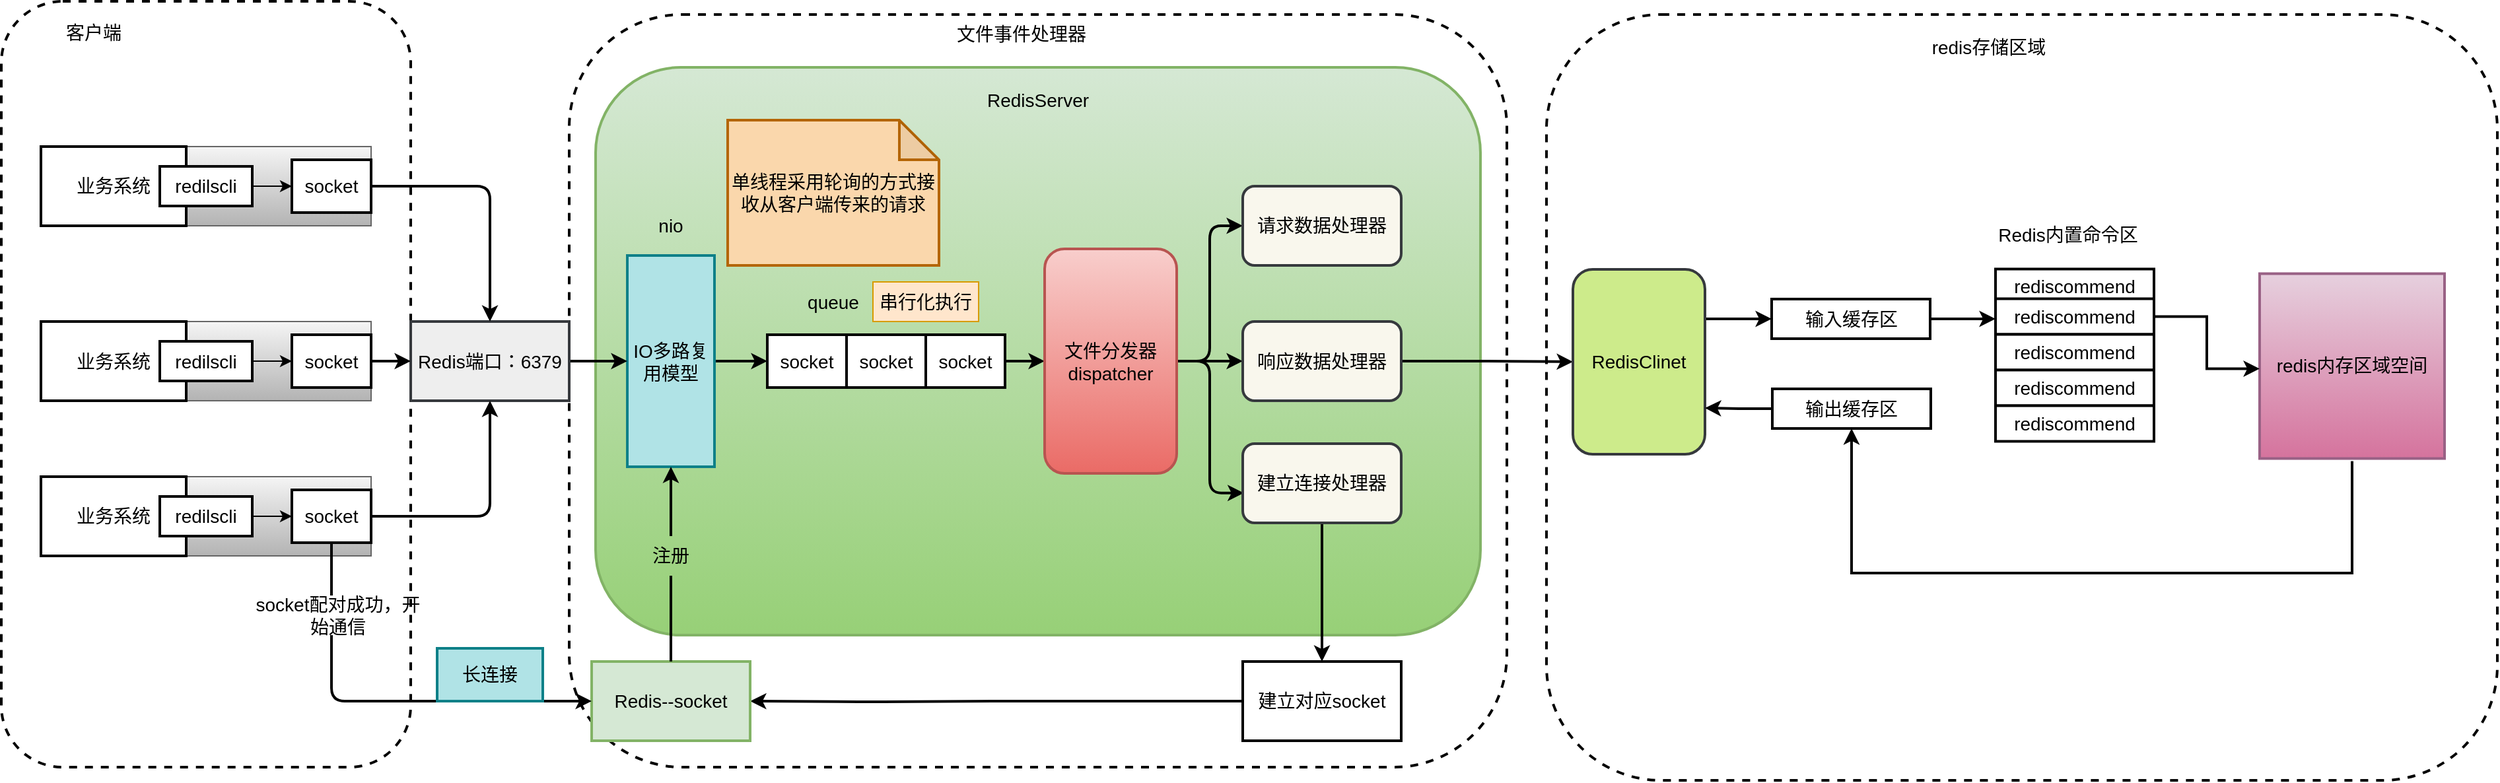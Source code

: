 <mxfile version="19.0.0" type="github">
  <diagram id="O7EH8vp7ysCRzZBpn6YU" name="第 1 页">
    <mxGraphModel dx="2028" dy="764" grid="1" gridSize="10" guides="1" tooltips="1" connect="1" arrows="1" fold="1" page="1" pageScale="1" pageWidth="827" pageHeight="1169" math="0" shadow="0">
      <root>
        <mxCell id="0" />
        <mxCell id="1" parent="0" />
        <mxCell id="Yp2SrC0jokOpiFSVV4jN-84" value="" style="rounded=1;whiteSpace=wrap;html=1;dashed=1;sketch=0;fontSize=14;strokeWidth=2;fillColor=none;" vertex="1" parent="1">
          <mxGeometry x="-180" y="250" width="310" height="580" as="geometry" />
        </mxCell>
        <mxCell id="Yp2SrC0jokOpiFSVV4jN-81" value="" style="rounded=1;whiteSpace=wrap;html=1;sketch=0;fontSize=14;strokeWidth=2;fillColor=none;dashed=1;" vertex="1" parent="1">
          <mxGeometry x="250" y="260" width="710" height="570" as="geometry" />
        </mxCell>
        <mxCell id="Yp2SrC0jokOpiFSVV4jN-1" value="" style="rounded=1;whiteSpace=wrap;html=1;sketch=0;strokeWidth=2;fillColor=#d5e8d4;gradientColor=#97d077;strokeColor=#82b366;" vertex="1" parent="1">
          <mxGeometry x="270" y="300" width="670" height="430" as="geometry" />
        </mxCell>
        <mxCell id="Yp2SrC0jokOpiFSVV4jN-28" style="edgeStyle=orthogonalEdgeStyle;curved=0;rounded=1;sketch=0;orthogonalLoop=1;jettySize=auto;html=1;entryX=0;entryY=0.5;entryDx=0;entryDy=0;fontSize=14;strokeWidth=2;" edge="1" parent="1" source="Yp2SrC0jokOpiFSVV4jN-2" target="Yp2SrC0jokOpiFSVV4jN-23">
          <mxGeometry relative="1" as="geometry" />
        </mxCell>
        <mxCell id="Yp2SrC0jokOpiFSVV4jN-2" value="IO多路复用模型" style="rounded=0;whiteSpace=wrap;html=1;sketch=0;strokeWidth=2;rotation=0;fontSize=14;fillColor=#b0e3e6;strokeColor=#0e8088;" vertex="1" parent="1">
          <mxGeometry x="294" y="442.5" width="66" height="160" as="geometry" />
        </mxCell>
        <mxCell id="Yp2SrC0jokOpiFSVV4jN-6" value="" style="group;fillColor=#f5f5f5;gradientColor=#b3b3b3;strokeColor=#666666;" vertex="1" connectable="0" parent="1">
          <mxGeometry x="-150" y="360" width="250" height="60" as="geometry" />
        </mxCell>
        <mxCell id="Yp2SrC0jokOpiFSVV4jN-3" value="业务系统" style="rounded=0;whiteSpace=wrap;html=1;sketch=0;fontSize=14;strokeWidth=2;" vertex="1" parent="Yp2SrC0jokOpiFSVV4jN-6">
          <mxGeometry width="110" height="60" as="geometry" />
        </mxCell>
        <mxCell id="Yp2SrC0jokOpiFSVV4jN-15" style="edgeStyle=orthogonalEdgeStyle;curved=0;rounded=1;sketch=0;orthogonalLoop=1;jettySize=auto;html=1;entryX=0;entryY=0.5;entryDx=0;entryDy=0;fontSize=14;" edge="1" parent="Yp2SrC0jokOpiFSVV4jN-6" source="Yp2SrC0jokOpiFSVV4jN-4" target="Yp2SrC0jokOpiFSVV4jN-5">
          <mxGeometry relative="1" as="geometry" />
        </mxCell>
        <mxCell id="Yp2SrC0jokOpiFSVV4jN-4" value="redilscli" style="rounded=0;whiteSpace=wrap;html=1;sketch=0;fontSize=14;strokeWidth=2;" vertex="1" parent="Yp2SrC0jokOpiFSVV4jN-6">
          <mxGeometry x="90" y="15" width="70" height="30" as="geometry" />
        </mxCell>
        <mxCell id="Yp2SrC0jokOpiFSVV4jN-5" value="socket" style="rounded=0;whiteSpace=wrap;html=1;sketch=0;fontSize=14;strokeWidth=2;" vertex="1" parent="Yp2SrC0jokOpiFSVV4jN-6">
          <mxGeometry x="190" y="10" width="60" height="40" as="geometry" />
        </mxCell>
        <mxCell id="Yp2SrC0jokOpiFSVV4jN-7" value="" style="group;fillColor=#f5f5f5;gradientColor=#b3b3b3;strokeColor=#666666;" vertex="1" connectable="0" parent="1">
          <mxGeometry x="-150" y="492.5" width="250" height="60" as="geometry" />
        </mxCell>
        <mxCell id="Yp2SrC0jokOpiFSVV4jN-8" value="业务系统" style="rounded=0;whiteSpace=wrap;html=1;sketch=0;fontSize=14;strokeWidth=2;" vertex="1" parent="Yp2SrC0jokOpiFSVV4jN-7">
          <mxGeometry width="110" height="60" as="geometry" />
        </mxCell>
        <mxCell id="Yp2SrC0jokOpiFSVV4jN-16" style="edgeStyle=orthogonalEdgeStyle;curved=0;rounded=1;sketch=0;orthogonalLoop=1;jettySize=auto;html=1;entryX=0;entryY=0.5;entryDx=0;entryDy=0;fontSize=14;" edge="1" parent="Yp2SrC0jokOpiFSVV4jN-7" source="Yp2SrC0jokOpiFSVV4jN-9" target="Yp2SrC0jokOpiFSVV4jN-10">
          <mxGeometry relative="1" as="geometry" />
        </mxCell>
        <mxCell id="Yp2SrC0jokOpiFSVV4jN-9" value="redilscli" style="rounded=0;whiteSpace=wrap;html=1;sketch=0;fontSize=14;strokeWidth=2;" vertex="1" parent="Yp2SrC0jokOpiFSVV4jN-7">
          <mxGeometry x="90" y="15" width="70" height="30" as="geometry" />
        </mxCell>
        <mxCell id="Yp2SrC0jokOpiFSVV4jN-10" value="socket" style="rounded=0;whiteSpace=wrap;html=1;sketch=0;fontSize=14;strokeWidth=2;" vertex="1" parent="Yp2SrC0jokOpiFSVV4jN-7">
          <mxGeometry x="190" y="10" width="60" height="40" as="geometry" />
        </mxCell>
        <mxCell id="Yp2SrC0jokOpiFSVV4jN-11" value="" style="group;fillColor=#f5f5f5;gradientColor=#b3b3b3;strokeColor=#666666;" vertex="1" connectable="0" parent="1">
          <mxGeometry x="-150" y="610" width="250" height="60" as="geometry" />
        </mxCell>
        <mxCell id="Yp2SrC0jokOpiFSVV4jN-12" value="业务系统" style="rounded=0;whiteSpace=wrap;html=1;sketch=0;fontSize=14;strokeWidth=2;" vertex="1" parent="Yp2SrC0jokOpiFSVV4jN-11">
          <mxGeometry width="110" height="60" as="geometry" />
        </mxCell>
        <mxCell id="Yp2SrC0jokOpiFSVV4jN-17" style="edgeStyle=orthogonalEdgeStyle;curved=0;rounded=1;sketch=0;orthogonalLoop=1;jettySize=auto;html=1;entryX=0;entryY=0.5;entryDx=0;entryDy=0;fontSize=14;" edge="1" parent="Yp2SrC0jokOpiFSVV4jN-11" source="Yp2SrC0jokOpiFSVV4jN-13" target="Yp2SrC0jokOpiFSVV4jN-14">
          <mxGeometry relative="1" as="geometry" />
        </mxCell>
        <mxCell id="Yp2SrC0jokOpiFSVV4jN-13" value="redilscli" style="rounded=0;whiteSpace=wrap;html=1;sketch=0;fontSize=14;strokeWidth=2;" vertex="1" parent="Yp2SrC0jokOpiFSVV4jN-11">
          <mxGeometry x="90" y="15" width="70" height="30" as="geometry" />
        </mxCell>
        <mxCell id="Yp2SrC0jokOpiFSVV4jN-14" value="socket" style="rounded=0;whiteSpace=wrap;html=1;sketch=0;fontSize=14;strokeWidth=2;" vertex="1" parent="Yp2SrC0jokOpiFSVV4jN-11">
          <mxGeometry x="190" y="10" width="60" height="40" as="geometry" />
        </mxCell>
        <mxCell id="Yp2SrC0jokOpiFSVV4jN-22" style="edgeStyle=orthogonalEdgeStyle;curved=0;rounded=1;sketch=0;orthogonalLoop=1;jettySize=auto;html=1;entryX=0;entryY=0.5;entryDx=0;entryDy=0;fontSize=14;strokeWidth=2;" edge="1" parent="1" source="Yp2SrC0jokOpiFSVV4jN-18" target="Yp2SrC0jokOpiFSVV4jN-2">
          <mxGeometry relative="1" as="geometry" />
        </mxCell>
        <mxCell id="Yp2SrC0jokOpiFSVV4jN-18" value="Redis端口：6379" style="rounded=0;whiteSpace=wrap;html=1;sketch=0;fontSize=14;strokeWidth=2;fillColor=#eeeeee;strokeColor=#36393d;" vertex="1" parent="1">
          <mxGeometry x="130" y="492.5" width="120" height="60" as="geometry" />
        </mxCell>
        <mxCell id="Yp2SrC0jokOpiFSVV4jN-19" style="edgeStyle=orthogonalEdgeStyle;curved=0;rounded=1;sketch=0;orthogonalLoop=1;jettySize=auto;html=1;entryX=0.5;entryY=0;entryDx=0;entryDy=0;fontSize=14;strokeWidth=2;" edge="1" parent="1" source="Yp2SrC0jokOpiFSVV4jN-5" target="Yp2SrC0jokOpiFSVV4jN-18">
          <mxGeometry relative="1" as="geometry" />
        </mxCell>
        <mxCell id="Yp2SrC0jokOpiFSVV4jN-20" style="edgeStyle=orthogonalEdgeStyle;curved=0;rounded=1;sketch=0;orthogonalLoop=1;jettySize=auto;html=1;entryX=0;entryY=0.5;entryDx=0;entryDy=0;fontSize=14;strokeWidth=2;" edge="1" parent="1" source="Yp2SrC0jokOpiFSVV4jN-10" target="Yp2SrC0jokOpiFSVV4jN-18">
          <mxGeometry relative="1" as="geometry" />
        </mxCell>
        <mxCell id="Yp2SrC0jokOpiFSVV4jN-21" style="edgeStyle=orthogonalEdgeStyle;curved=0;rounded=1;sketch=0;orthogonalLoop=1;jettySize=auto;html=1;fontSize=14;strokeWidth=2;entryX=0.5;entryY=1;entryDx=0;entryDy=0;" edge="1" parent="1" source="Yp2SrC0jokOpiFSVV4jN-14" target="Yp2SrC0jokOpiFSVV4jN-18">
          <mxGeometry relative="1" as="geometry">
            <mxPoint x="190" y="560" as="targetPoint" />
          </mxGeometry>
        </mxCell>
        <mxCell id="Yp2SrC0jokOpiFSVV4jN-23" value="socket" style="rounded=0;whiteSpace=wrap;html=1;sketch=0;fontSize=14;strokeWidth=2;" vertex="1" parent="1">
          <mxGeometry x="400" y="502.5" width="60" height="40" as="geometry" />
        </mxCell>
        <mxCell id="Yp2SrC0jokOpiFSVV4jN-24" value="socket" style="rounded=0;whiteSpace=wrap;html=1;sketch=0;fontSize=14;strokeWidth=2;" vertex="1" parent="1">
          <mxGeometry x="460" y="502.5" width="60" height="40" as="geometry" />
        </mxCell>
        <mxCell id="Yp2SrC0jokOpiFSVV4jN-30" style="edgeStyle=orthogonalEdgeStyle;curved=0;rounded=1;sketch=0;orthogonalLoop=1;jettySize=auto;html=1;entryX=0;entryY=0.5;entryDx=0;entryDy=0;fontSize=14;strokeWidth=2;" edge="1" parent="1" source="Yp2SrC0jokOpiFSVV4jN-25" target="Yp2SrC0jokOpiFSVV4jN-27">
          <mxGeometry relative="1" as="geometry" />
        </mxCell>
        <mxCell id="Yp2SrC0jokOpiFSVV4jN-25" value="socket" style="rounded=0;whiteSpace=wrap;html=1;sketch=0;fontSize=14;strokeWidth=2;" vertex="1" parent="1">
          <mxGeometry x="520" y="502.5" width="60" height="40" as="geometry" />
        </mxCell>
        <mxCell id="Yp2SrC0jokOpiFSVV4jN-26" value="queue" style="text;html=1;strokeColor=none;fillColor=none;align=center;verticalAlign=middle;whiteSpace=wrap;rounded=0;sketch=0;fontSize=14;" vertex="1" parent="1">
          <mxGeometry x="420" y="462.5" width="60" height="30" as="geometry" />
        </mxCell>
        <mxCell id="Yp2SrC0jokOpiFSVV4jN-35" style="edgeStyle=orthogonalEdgeStyle;curved=0;rounded=1;sketch=0;orthogonalLoop=1;jettySize=auto;html=1;entryX=0;entryY=0.5;entryDx=0;entryDy=0;fontSize=14;strokeWidth=2;" edge="1" parent="1" source="Yp2SrC0jokOpiFSVV4jN-27" target="Yp2SrC0jokOpiFSVV4jN-33">
          <mxGeometry relative="1" as="geometry" />
        </mxCell>
        <mxCell id="Yp2SrC0jokOpiFSVV4jN-36" style="edgeStyle=orthogonalEdgeStyle;curved=0;rounded=1;sketch=0;orthogonalLoop=1;jettySize=auto;html=1;entryX=0;entryY=0.5;entryDx=0;entryDy=0;fontSize=14;strokeWidth=2;" edge="1" parent="1" source="Yp2SrC0jokOpiFSVV4jN-27" target="Yp2SrC0jokOpiFSVV4jN-31">
          <mxGeometry relative="1" as="geometry" />
        </mxCell>
        <mxCell id="Yp2SrC0jokOpiFSVV4jN-37" style="edgeStyle=orthogonalEdgeStyle;curved=0;rounded=1;sketch=0;orthogonalLoop=1;jettySize=auto;html=1;entryX=0.007;entryY=0.623;entryDx=0;entryDy=0;entryPerimeter=0;fontSize=14;strokeWidth=2;" edge="1" parent="1" source="Yp2SrC0jokOpiFSVV4jN-27" target="Yp2SrC0jokOpiFSVV4jN-32">
          <mxGeometry relative="1" as="geometry" />
        </mxCell>
        <mxCell id="Yp2SrC0jokOpiFSVV4jN-27" value="文件分发器&lt;br&gt;dispatcher" style="rounded=1;whiteSpace=wrap;html=1;sketch=0;fontSize=14;strokeWidth=2;fillColor=#f8cecc;gradientColor=#ea6b66;strokeColor=#b85450;" vertex="1" parent="1">
          <mxGeometry x="610" y="437.5" width="100" height="170" as="geometry" />
        </mxCell>
        <mxCell id="Yp2SrC0jokOpiFSVV4jN-31" value="请求数据处理器" style="rounded=1;whiteSpace=wrap;html=1;sketch=0;fontSize=14;strokeWidth=2;fillColor=#f9f7ed;strokeColor=#36393d;" vertex="1" parent="1">
          <mxGeometry x="760" y="390" width="120" height="60" as="geometry" />
        </mxCell>
        <mxCell id="Yp2SrC0jokOpiFSVV4jN-39" style="edgeStyle=orthogonalEdgeStyle;curved=0;rounded=1;sketch=0;orthogonalLoop=1;jettySize=auto;html=1;fontSize=14;strokeWidth=2;" edge="1" parent="1" source="Yp2SrC0jokOpiFSVV4jN-32" target="Yp2SrC0jokOpiFSVV4jN-38">
          <mxGeometry relative="1" as="geometry" />
        </mxCell>
        <mxCell id="Yp2SrC0jokOpiFSVV4jN-32" value="建立连接处理器" style="rounded=1;whiteSpace=wrap;html=1;sketch=0;fontSize=14;strokeWidth=2;fillColor=#f9f7ed;strokeColor=#36393d;" vertex="1" parent="1">
          <mxGeometry x="760" y="585" width="120" height="60" as="geometry" />
        </mxCell>
        <mxCell id="Yp2SrC0jokOpiFSVV4jN-83" style="edgeStyle=orthogonalEdgeStyle;rounded=0;sketch=0;orthogonalLoop=1;jettySize=auto;html=1;entryX=0;entryY=0.5;entryDx=0;entryDy=0;fontSize=14;strokeWidth=2;" edge="1" parent="1" source="Yp2SrC0jokOpiFSVV4jN-33" target="Yp2SrC0jokOpiFSVV4jN-50">
          <mxGeometry relative="1" as="geometry" />
        </mxCell>
        <mxCell id="Yp2SrC0jokOpiFSVV4jN-33" value="响应数据处理器" style="rounded=1;whiteSpace=wrap;html=1;sketch=0;fontSize=14;strokeWidth=2;fillColor=#f9f7ed;strokeColor=#36393d;" vertex="1" parent="1">
          <mxGeometry x="760" y="492.5" width="120" height="60" as="geometry" />
        </mxCell>
        <mxCell id="Yp2SrC0jokOpiFSVV4jN-41" style="edgeStyle=orthogonalEdgeStyle;curved=0;rounded=1;sketch=0;orthogonalLoop=1;jettySize=auto;html=1;entryX=1;entryY=0.5;entryDx=0;entryDy=0;fontSize=14;strokeWidth=2;startArrow=none;" edge="1" parent="1" target="Yp2SrC0jokOpiFSVV4jN-40">
          <mxGeometry relative="1" as="geometry">
            <mxPoint x="570" y="780" as="sourcePoint" />
          </mxGeometry>
        </mxCell>
        <mxCell id="Yp2SrC0jokOpiFSVV4jN-38" value="建立对应socket" style="rounded=0;whiteSpace=wrap;html=1;sketch=0;fontSize=14;strokeWidth=2;" vertex="1" parent="1">
          <mxGeometry x="760" y="750" width="120" height="60" as="geometry" />
        </mxCell>
        <mxCell id="Yp2SrC0jokOpiFSVV4jN-79" style="edgeStyle=orthogonalEdgeStyle;rounded=0;sketch=0;orthogonalLoop=1;jettySize=auto;html=1;entryX=0.5;entryY=1;entryDx=0;entryDy=0;fontSize=14;strokeWidth=2;startArrow=none;" edge="1" parent="1" source="Yp2SrC0jokOpiFSVV4jN-45" target="Yp2SrC0jokOpiFSVV4jN-2">
          <mxGeometry relative="1" as="geometry" />
        </mxCell>
        <mxCell id="Yp2SrC0jokOpiFSVV4jN-40" value="Redis--socket" style="rounded=0;whiteSpace=wrap;html=1;sketch=0;fontSize=14;strokeWidth=2;fillColor=#d5e8d4;strokeColor=#82b366;" vertex="1" parent="1">
          <mxGeometry x="267" y="750" width="120" height="60" as="geometry" />
        </mxCell>
        <mxCell id="Yp2SrC0jokOpiFSVV4jN-43" value="" style="edgeStyle=orthogonalEdgeStyle;curved=0;rounded=1;sketch=0;orthogonalLoop=1;jettySize=auto;html=1;entryX=1;entryY=0.5;entryDx=0;entryDy=0;fontSize=14;strokeWidth=2;endArrow=none;" edge="1" parent="1" source="Yp2SrC0jokOpiFSVV4jN-38">
          <mxGeometry relative="1" as="geometry">
            <mxPoint x="760" y="780" as="sourcePoint" />
            <mxPoint x="570" y="780" as="targetPoint" />
          </mxGeometry>
        </mxCell>
        <mxCell id="Yp2SrC0jokOpiFSVV4jN-47" style="edgeStyle=orthogonalEdgeStyle;curved=0;rounded=1;sketch=0;orthogonalLoop=1;jettySize=auto;html=1;entryX=0;entryY=0.5;entryDx=0;entryDy=0;fontSize=14;strokeWidth=2;startArrow=none;" edge="1" parent="1" source="Yp2SrC0jokOpiFSVV4jN-48" target="Yp2SrC0jokOpiFSVV4jN-40">
          <mxGeometry relative="1" as="geometry">
            <Array as="points">
              <mxPoint x="70" y="780" />
            </Array>
          </mxGeometry>
        </mxCell>
        <mxCell id="Yp2SrC0jokOpiFSVV4jN-48" value="socket配对成功，开始通信" style="text;html=1;strokeColor=none;fillColor=none;align=center;verticalAlign=middle;whiteSpace=wrap;rounded=0;sketch=0;fontSize=14;" vertex="1" parent="1">
          <mxGeometry x="10" y="700" width="130" height="30" as="geometry" />
        </mxCell>
        <mxCell id="Yp2SrC0jokOpiFSVV4jN-49" value="" style="edgeStyle=orthogonalEdgeStyle;curved=0;rounded=1;sketch=0;orthogonalLoop=1;jettySize=auto;html=1;fontSize=14;strokeWidth=2;endArrow=none;" edge="1" parent="1" source="Yp2SrC0jokOpiFSVV4jN-14">
          <mxGeometry relative="1" as="geometry">
            <mxPoint x="70" y="660" as="sourcePoint" />
            <mxPoint x="70" y="700" as="targetPoint" />
            <Array as="points" />
          </mxGeometry>
        </mxCell>
        <mxCell id="Yp2SrC0jokOpiFSVV4jN-73" style="edgeStyle=orthogonalEdgeStyle;rounded=0;sketch=0;orthogonalLoop=1;jettySize=auto;html=1;entryX=0;entryY=0.5;entryDx=0;entryDy=0;fontSize=14;strokeWidth=2;" edge="1" parent="1" source="Yp2SrC0jokOpiFSVV4jN-50" target="Yp2SrC0jokOpiFSVV4jN-51">
          <mxGeometry relative="1" as="geometry">
            <Array as="points">
              <mxPoint x="1135" y="491" />
            </Array>
          </mxGeometry>
        </mxCell>
        <mxCell id="Yp2SrC0jokOpiFSVV4jN-50" value="RedisClinet" style="rounded=1;whiteSpace=wrap;html=1;sketch=0;fontSize=14;strokeWidth=2;fillColor=#cdeb8b;strokeColor=#36393d;" vertex="1" parent="1">
          <mxGeometry x="1010" y="453" width="100" height="140" as="geometry" />
        </mxCell>
        <mxCell id="Yp2SrC0jokOpiFSVV4jN-76" style="edgeStyle=orthogonalEdgeStyle;rounded=0;sketch=0;orthogonalLoop=1;jettySize=auto;html=1;fontSize=14;strokeWidth=2;" edge="1" parent="1" source="Yp2SrC0jokOpiFSVV4jN-51">
          <mxGeometry relative="1" as="geometry">
            <mxPoint x="1330" y="490.5" as="targetPoint" />
          </mxGeometry>
        </mxCell>
        <mxCell id="Yp2SrC0jokOpiFSVV4jN-51" value="输入缓存区" style="rounded=0;whiteSpace=wrap;html=1;sketch=0;fontSize=14;strokeWidth=2;" vertex="1" parent="1">
          <mxGeometry x="1160.5" y="475.5" width="120" height="30" as="geometry" />
        </mxCell>
        <mxCell id="Yp2SrC0jokOpiFSVV4jN-75" style="edgeStyle=orthogonalEdgeStyle;rounded=0;sketch=0;orthogonalLoop=1;jettySize=auto;html=1;entryX=1;entryY=0.75;entryDx=0;entryDy=0;fontSize=14;strokeWidth=2;" edge="1" parent="1" source="Yp2SrC0jokOpiFSVV4jN-52" target="Yp2SrC0jokOpiFSVV4jN-50">
          <mxGeometry relative="1" as="geometry" />
        </mxCell>
        <mxCell id="Yp2SrC0jokOpiFSVV4jN-52" value="输出缓存区" style="rounded=0;whiteSpace=wrap;html=1;sketch=0;fontSize=14;strokeWidth=2;" vertex="1" parent="1">
          <mxGeometry x="1161" y="543.5" width="120" height="30" as="geometry" />
        </mxCell>
        <mxCell id="Yp2SrC0jokOpiFSVV4jN-58" value="" style="group" vertex="1" connectable="0" parent="1">
          <mxGeometry x="1330" y="452.75" width="120" height="130.5" as="geometry" />
        </mxCell>
        <mxCell id="Yp2SrC0jokOpiFSVV4jN-53" value="rediscommend" style="rounded=0;whiteSpace=wrap;html=1;sketch=0;fontSize=14;strokeWidth=2;" vertex="1" parent="Yp2SrC0jokOpiFSVV4jN-58">
          <mxGeometry width="120" height="27" as="geometry" />
        </mxCell>
        <mxCell id="Yp2SrC0jokOpiFSVV4jN-54" value="rediscommend" style="rounded=0;whiteSpace=wrap;html=1;sketch=0;fontSize=14;strokeWidth=2;" vertex="1" parent="Yp2SrC0jokOpiFSVV4jN-58">
          <mxGeometry y="22.5" width="120" height="27" as="geometry" />
        </mxCell>
        <mxCell id="Yp2SrC0jokOpiFSVV4jN-55" value="rediscommend" style="rounded=0;whiteSpace=wrap;html=1;sketch=0;fontSize=14;strokeWidth=2;" vertex="1" parent="Yp2SrC0jokOpiFSVV4jN-58">
          <mxGeometry y="49.5" width="120" height="27" as="geometry" />
        </mxCell>
        <mxCell id="Yp2SrC0jokOpiFSVV4jN-56" value="rediscommend" style="rounded=0;whiteSpace=wrap;html=1;sketch=0;fontSize=14;strokeWidth=2;" vertex="1" parent="Yp2SrC0jokOpiFSVV4jN-58">
          <mxGeometry y="76.5" width="120" height="27" as="geometry" />
        </mxCell>
        <mxCell id="Yp2SrC0jokOpiFSVV4jN-57" value="rediscommend" style="rounded=0;whiteSpace=wrap;html=1;sketch=0;fontSize=14;strokeWidth=2;" vertex="1" parent="Yp2SrC0jokOpiFSVV4jN-58">
          <mxGeometry y="103.5" width="120" height="27" as="geometry" />
        </mxCell>
        <mxCell id="Yp2SrC0jokOpiFSVV4jN-78" style="edgeStyle=orthogonalEdgeStyle;rounded=0;sketch=0;orthogonalLoop=1;jettySize=auto;html=1;entryX=0.5;entryY=1;entryDx=0;entryDy=0;fontSize=14;strokeWidth=2;" edge="1" parent="1" target="Yp2SrC0jokOpiFSVV4jN-52">
          <mxGeometry relative="1" as="geometry">
            <mxPoint x="1600" y="598.25" as="sourcePoint" />
            <Array as="points">
              <mxPoint x="1600" y="683" />
              <mxPoint x="1221" y="683" />
            </Array>
          </mxGeometry>
        </mxCell>
        <mxCell id="Yp2SrC0jokOpiFSVV4jN-61" value="redis内存区域空间" style="whiteSpace=wrap;html=1;aspect=fixed;rounded=0;sketch=0;fontSize=14;strokeWidth=2;fillColor=#e6d0de;gradientColor=#d5739d;strokeColor=#996185;" vertex="1" parent="1">
          <mxGeometry x="1530" y="456.25" width="140" height="140" as="geometry" />
        </mxCell>
        <mxCell id="Yp2SrC0jokOpiFSVV4jN-67" value="nio" style="text;html=1;strokeColor=none;fillColor=none;align=center;verticalAlign=middle;whiteSpace=wrap;rounded=0;sketch=0;fontSize=14;" vertex="1" parent="1">
          <mxGeometry x="297" y="405" width="60" height="30" as="geometry" />
        </mxCell>
        <mxCell id="Yp2SrC0jokOpiFSVV4jN-68" value="文件事件处理器" style="text;html=1;strokeColor=none;fillColor=none;align=center;verticalAlign=middle;whiteSpace=wrap;rounded=0;sketch=0;fontSize=14;" vertex="1" parent="1">
          <mxGeometry x="540" y="260" width="105" height="30" as="geometry" />
        </mxCell>
        <mxCell id="Yp2SrC0jokOpiFSVV4jN-69" value="串行化执行" style="text;html=1;strokeColor=#d79b00;fillColor=#ffe6cc;align=center;verticalAlign=middle;whiteSpace=wrap;rounded=0;sketch=0;fontSize=14;" vertex="1" parent="1">
          <mxGeometry x="480" y="462.5" width="80" height="30" as="geometry" />
        </mxCell>
        <mxCell id="Yp2SrC0jokOpiFSVV4jN-70" value="单线程采用轮询的方式接收从客户端传来的请求" style="shape=note;whiteSpace=wrap;html=1;backgroundOutline=1;darkOpacity=0.05;rounded=0;sketch=0;fontSize=14;strokeWidth=2;fillColor=#fad7ac;strokeColor=#b46504;" vertex="1" parent="1">
          <mxGeometry x="370" y="340" width="160" height="110" as="geometry" />
        </mxCell>
        <mxCell id="Yp2SrC0jokOpiFSVV4jN-72" value="长连接" style="rounded=0;whiteSpace=wrap;html=1;sketch=0;fontSize=14;strokeWidth=2;fillColor=#b0e3e6;strokeColor=#0e8088;" vertex="1" parent="1">
          <mxGeometry x="150" y="740" width="80" height="40" as="geometry" />
        </mxCell>
        <mxCell id="Yp2SrC0jokOpiFSVV4jN-77" style="edgeStyle=orthogonalEdgeStyle;rounded=0;sketch=0;orthogonalLoop=1;jettySize=auto;html=1;entryX=0;entryY=0.5;entryDx=0;entryDy=0;fontSize=14;strokeWidth=2;" edge="1" parent="1" source="Yp2SrC0jokOpiFSVV4jN-54">
          <mxGeometry relative="1" as="geometry">
            <mxPoint x="1530" y="528.25" as="targetPoint" />
            <Array as="points">
              <mxPoint x="1490" y="489" />
              <mxPoint x="1490" y="528" />
            </Array>
          </mxGeometry>
        </mxCell>
        <mxCell id="Yp2SrC0jokOpiFSVV4jN-45" value="注册" style="text;html=1;strokeColor=none;fillColor=none;align=center;verticalAlign=middle;whiteSpace=wrap;rounded=0;sketch=0;fontSize=14;" vertex="1" parent="1">
          <mxGeometry x="297" y="655" width="60" height="30" as="geometry" />
        </mxCell>
        <mxCell id="Yp2SrC0jokOpiFSVV4jN-80" value="" style="edgeStyle=orthogonalEdgeStyle;rounded=0;sketch=0;orthogonalLoop=1;jettySize=auto;html=1;entryX=0.5;entryY=1;entryDx=0;entryDy=0;fontSize=14;strokeWidth=2;endArrow=none;" edge="1" parent="1" source="Yp2SrC0jokOpiFSVV4jN-40" target="Yp2SrC0jokOpiFSVV4jN-45">
          <mxGeometry relative="1" as="geometry">
            <mxPoint x="327" y="750" as="sourcePoint" />
            <mxPoint x="327" y="602.5" as="targetPoint" />
          </mxGeometry>
        </mxCell>
        <mxCell id="Yp2SrC0jokOpiFSVV4jN-82" value="RedisServer" style="text;html=1;strokeColor=none;fillColor=none;align=center;verticalAlign=middle;whiteSpace=wrap;rounded=0;dashed=1;sketch=0;fontSize=14;" vertex="1" parent="1">
          <mxGeometry x="575" y="310" width="60" height="30" as="geometry" />
        </mxCell>
        <mxCell id="Yp2SrC0jokOpiFSVV4jN-85" value="客户端" style="text;html=1;strokeColor=none;fillColor=none;align=center;verticalAlign=middle;whiteSpace=wrap;rounded=0;dashed=1;sketch=0;fontSize=14;" vertex="1" parent="1">
          <mxGeometry x="-140" y="259" width="60" height="30" as="geometry" />
        </mxCell>
        <mxCell id="Yp2SrC0jokOpiFSVV4jN-89" value="" style="rounded=1;whiteSpace=wrap;html=1;dashed=1;sketch=0;fontSize=14;strokeWidth=2;fillColor=none;" vertex="1" parent="1">
          <mxGeometry x="990" y="260" width="720" height="580" as="geometry" />
        </mxCell>
        <mxCell id="Yp2SrC0jokOpiFSVV4jN-90" value="redis存储区域" style="text;html=1;strokeColor=none;fillColor=none;align=center;verticalAlign=middle;whiteSpace=wrap;rounded=0;dashed=1;sketch=0;fontSize=14;" vertex="1" parent="1">
          <mxGeometry x="1270" y="270" width="110" height="30" as="geometry" />
        </mxCell>
        <mxCell id="Yp2SrC0jokOpiFSVV4jN-91" value="Redis内置命令区" style="text;html=1;strokeColor=none;fillColor=none;align=center;verticalAlign=middle;whiteSpace=wrap;rounded=0;dashed=1;sketch=0;fontSize=14;" vertex="1" parent="1">
          <mxGeometry x="1330" y="412" width="110" height="30" as="geometry" />
        </mxCell>
      </root>
    </mxGraphModel>
  </diagram>
</mxfile>
